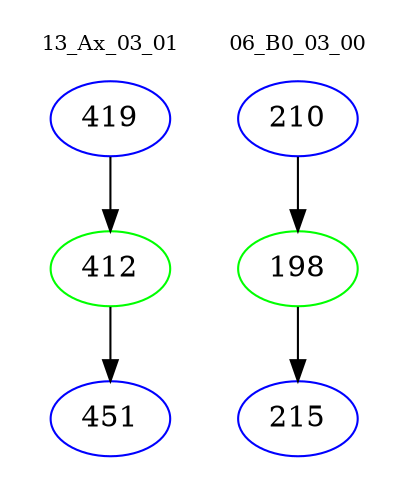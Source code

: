 digraph{
subgraph cluster_0 {
color = white
label = "13_Ax_03_01";
fontsize=10;
T0_419 [label="419", color="blue"]
T0_419 -> T0_412 [color="black"]
T0_412 [label="412", color="green"]
T0_412 -> T0_451 [color="black"]
T0_451 [label="451", color="blue"]
}
subgraph cluster_1 {
color = white
label = "06_B0_03_00";
fontsize=10;
T1_210 [label="210", color="blue"]
T1_210 -> T1_198 [color="black"]
T1_198 [label="198", color="green"]
T1_198 -> T1_215 [color="black"]
T1_215 [label="215", color="blue"]
}
}
